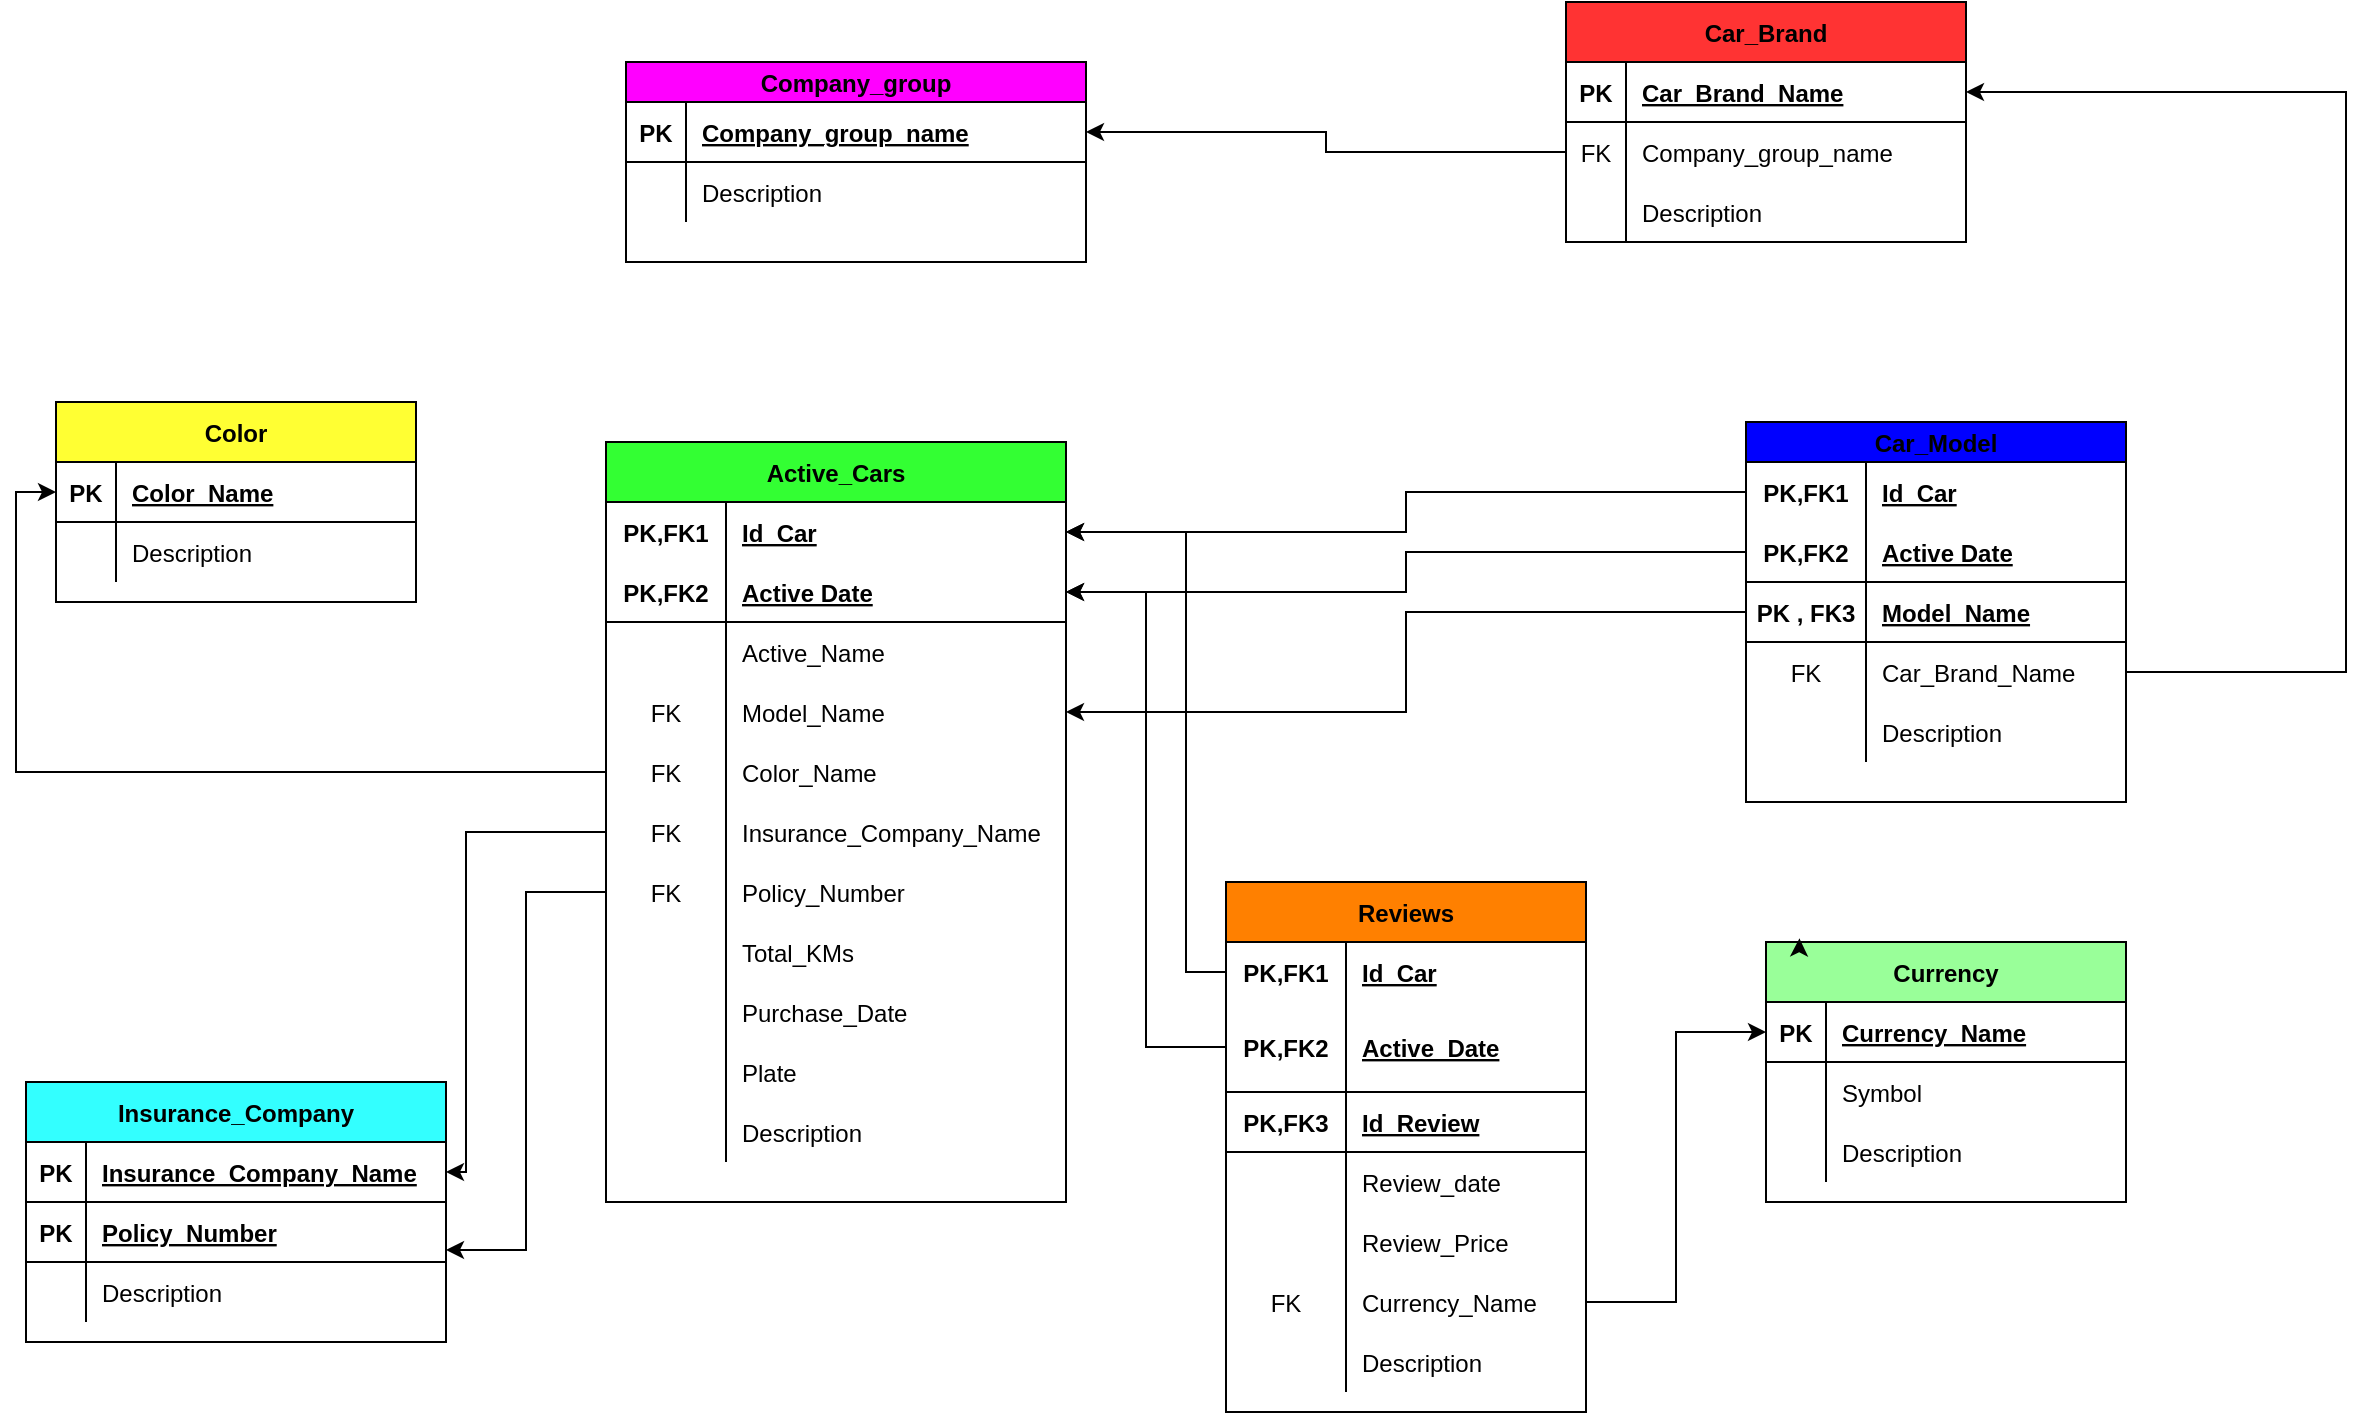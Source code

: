<mxfile version="20.2.7" type="device"><diagram id="gng1u_RWR1aJma5fXAOD" name="Diagrama E-R KeepCoding_Active_Cars"><mxGraphModel dx="1312" dy="714" grid="1" gridSize="10" guides="1" tooltips="1" connect="1" arrows="1" fold="1" page="1" pageScale="1" pageWidth="827" pageHeight="1169" math="0" shadow="0"><root><mxCell id="0"/><mxCell id="1" parent="0"/><mxCell id="ZlmCUfTOPbNPNgIkS2_M-1" value="Active_Cars" style="shape=table;startSize=30;container=1;collapsible=1;childLayout=tableLayout;fixedRows=1;rowLines=0;fontStyle=1;align=center;resizeLast=1;fillColor=#33FF33;" vertex="1" parent="1"><mxGeometry x="350" y="240" width="230" height="380.0" as="geometry"/></mxCell><mxCell id="ZlmCUfTOPbNPNgIkS2_M-2" value="" style="shape=tableRow;horizontal=0;startSize=0;swimlaneHead=0;swimlaneBody=0;fillColor=none;collapsible=0;dropTarget=0;points=[[0,0.5],[1,0.5]];portConstraint=eastwest;top=0;left=0;right=0;bottom=0;" vertex="1" parent="ZlmCUfTOPbNPNgIkS2_M-1"><mxGeometry y="30" width="230" height="30" as="geometry"/></mxCell><mxCell id="ZlmCUfTOPbNPNgIkS2_M-3" value="PK,FK1" style="shape=partialRectangle;connectable=0;fillColor=none;top=0;left=0;bottom=0;right=0;fontStyle=1;overflow=hidden;" vertex="1" parent="ZlmCUfTOPbNPNgIkS2_M-2"><mxGeometry width="60" height="30" as="geometry"><mxRectangle width="60" height="30" as="alternateBounds"/></mxGeometry></mxCell><mxCell id="ZlmCUfTOPbNPNgIkS2_M-4" value="Id_Car" style="shape=partialRectangle;connectable=0;fillColor=none;top=0;left=0;bottom=0;right=0;align=left;spacingLeft=6;fontStyle=5;overflow=hidden;" vertex="1" parent="ZlmCUfTOPbNPNgIkS2_M-2"><mxGeometry x="60" width="170" height="30" as="geometry"><mxRectangle width="170" height="30" as="alternateBounds"/></mxGeometry></mxCell><mxCell id="ZlmCUfTOPbNPNgIkS2_M-5" value="" style="shape=tableRow;horizontal=0;startSize=0;swimlaneHead=0;swimlaneBody=0;fillColor=none;collapsible=0;dropTarget=0;points=[[0,0.5],[1,0.5]];portConstraint=eastwest;top=0;left=0;right=0;bottom=1;" vertex="1" parent="ZlmCUfTOPbNPNgIkS2_M-1"><mxGeometry y="60" width="230" height="30" as="geometry"/></mxCell><mxCell id="ZlmCUfTOPbNPNgIkS2_M-6" value="PK,FK2" style="shape=partialRectangle;connectable=0;fillColor=none;top=0;left=0;bottom=0;right=0;fontStyle=1;overflow=hidden;" vertex="1" parent="ZlmCUfTOPbNPNgIkS2_M-5"><mxGeometry width="60" height="30" as="geometry"><mxRectangle width="60" height="30" as="alternateBounds"/></mxGeometry></mxCell><mxCell id="ZlmCUfTOPbNPNgIkS2_M-7" value="Active Date" style="shape=partialRectangle;connectable=0;fillColor=none;top=0;left=0;bottom=0;right=0;align=left;spacingLeft=6;fontStyle=5;overflow=hidden;" vertex="1" parent="ZlmCUfTOPbNPNgIkS2_M-5"><mxGeometry x="60" width="170" height="30" as="geometry"><mxRectangle width="170" height="30" as="alternateBounds"/></mxGeometry></mxCell><mxCell id="ZlmCUfTOPbNPNgIkS2_M-8" value="" style="shape=tableRow;horizontal=0;startSize=0;swimlaneHead=0;swimlaneBody=0;fillColor=none;collapsible=0;dropTarget=0;points=[[0,0.5],[1,0.5]];portConstraint=eastwest;top=0;left=0;right=0;bottom=0;" vertex="1" parent="ZlmCUfTOPbNPNgIkS2_M-1"><mxGeometry y="90" width="230" height="30" as="geometry"/></mxCell><mxCell id="ZlmCUfTOPbNPNgIkS2_M-9" value="" style="shape=partialRectangle;connectable=0;fillColor=none;top=0;left=0;bottom=0;right=0;editable=1;overflow=hidden;" vertex="1" parent="ZlmCUfTOPbNPNgIkS2_M-8"><mxGeometry width="60" height="30" as="geometry"><mxRectangle width="60" height="30" as="alternateBounds"/></mxGeometry></mxCell><mxCell id="ZlmCUfTOPbNPNgIkS2_M-10" value="Active_Name" style="shape=partialRectangle;connectable=0;fillColor=none;top=0;left=0;bottom=0;right=0;align=left;spacingLeft=6;overflow=hidden;" vertex="1" parent="ZlmCUfTOPbNPNgIkS2_M-8"><mxGeometry x="60" width="170" height="30" as="geometry"><mxRectangle width="170" height="30" as="alternateBounds"/></mxGeometry></mxCell><mxCell id="ZlmCUfTOPbNPNgIkS2_M-11" value="" style="shape=tableRow;horizontal=0;startSize=0;swimlaneHead=0;swimlaneBody=0;fillColor=none;collapsible=0;dropTarget=0;points=[[0,0.5],[1,0.5]];portConstraint=eastwest;top=0;left=0;right=0;bottom=0;" vertex="1" parent="ZlmCUfTOPbNPNgIkS2_M-1"><mxGeometry y="120" width="230" height="30" as="geometry"/></mxCell><mxCell id="ZlmCUfTOPbNPNgIkS2_M-12" value="FK" style="shape=partialRectangle;connectable=0;fillColor=none;top=0;left=0;bottom=0;right=0;editable=1;overflow=hidden;" vertex="1" parent="ZlmCUfTOPbNPNgIkS2_M-11"><mxGeometry width="60" height="30" as="geometry"><mxRectangle width="60" height="30" as="alternateBounds"/></mxGeometry></mxCell><mxCell id="ZlmCUfTOPbNPNgIkS2_M-13" value="Model_Name" style="shape=partialRectangle;connectable=0;fillColor=none;top=0;left=0;bottom=0;right=0;align=left;spacingLeft=6;overflow=hidden;" vertex="1" parent="ZlmCUfTOPbNPNgIkS2_M-11"><mxGeometry x="60" width="170" height="30" as="geometry"><mxRectangle width="170" height="30" as="alternateBounds"/></mxGeometry></mxCell><mxCell id="ZlmCUfTOPbNPNgIkS2_M-139" value="" style="shape=tableRow;horizontal=0;startSize=0;swimlaneHead=0;swimlaneBody=0;fillColor=none;collapsible=0;dropTarget=0;points=[[0,0.5],[1,0.5]];portConstraint=eastwest;top=0;left=0;right=0;bottom=0;" vertex="1" parent="ZlmCUfTOPbNPNgIkS2_M-1"><mxGeometry y="150" width="230" height="30" as="geometry"/></mxCell><mxCell id="ZlmCUfTOPbNPNgIkS2_M-140" value="FK" style="shape=partialRectangle;connectable=0;fillColor=none;top=0;left=0;bottom=0;right=0;editable=1;overflow=hidden;" vertex="1" parent="ZlmCUfTOPbNPNgIkS2_M-139"><mxGeometry width="60" height="30" as="geometry"><mxRectangle width="60" height="30" as="alternateBounds"/></mxGeometry></mxCell><mxCell id="ZlmCUfTOPbNPNgIkS2_M-141" value="Color_Name" style="shape=partialRectangle;connectable=0;fillColor=none;top=0;left=0;bottom=0;right=0;align=left;spacingLeft=6;overflow=hidden;" vertex="1" parent="ZlmCUfTOPbNPNgIkS2_M-139"><mxGeometry x="60" width="170" height="30" as="geometry"><mxRectangle width="170" height="30" as="alternateBounds"/></mxGeometry></mxCell><mxCell id="ZlmCUfTOPbNPNgIkS2_M-142" value="" style="shape=tableRow;horizontal=0;startSize=0;swimlaneHead=0;swimlaneBody=0;fillColor=none;collapsible=0;dropTarget=0;points=[[0,0.5],[1,0.5]];portConstraint=eastwest;top=0;left=0;right=0;bottom=0;" vertex="1" parent="ZlmCUfTOPbNPNgIkS2_M-1"><mxGeometry y="180" width="230" height="30" as="geometry"/></mxCell><mxCell id="ZlmCUfTOPbNPNgIkS2_M-143" value="FK" style="shape=partialRectangle;connectable=0;fillColor=none;top=0;left=0;bottom=0;right=0;editable=1;overflow=hidden;" vertex="1" parent="ZlmCUfTOPbNPNgIkS2_M-142"><mxGeometry width="60" height="30" as="geometry"><mxRectangle width="60" height="30" as="alternateBounds"/></mxGeometry></mxCell><mxCell id="ZlmCUfTOPbNPNgIkS2_M-144" value="Insurance_Company_Name" style="shape=partialRectangle;connectable=0;fillColor=none;top=0;left=0;bottom=0;right=0;align=left;spacingLeft=6;overflow=hidden;" vertex="1" parent="ZlmCUfTOPbNPNgIkS2_M-142"><mxGeometry x="60" width="170" height="30" as="geometry"><mxRectangle width="170" height="30" as="alternateBounds"/></mxGeometry></mxCell><mxCell id="ZlmCUfTOPbNPNgIkS2_M-145" value="" style="shape=tableRow;horizontal=0;startSize=0;swimlaneHead=0;swimlaneBody=0;fillColor=none;collapsible=0;dropTarget=0;points=[[0,0.5],[1,0.5]];portConstraint=eastwest;top=0;left=0;right=0;bottom=0;" vertex="1" parent="ZlmCUfTOPbNPNgIkS2_M-1"><mxGeometry y="210" width="230" height="30" as="geometry"/></mxCell><mxCell id="ZlmCUfTOPbNPNgIkS2_M-146" value="FK" style="shape=partialRectangle;connectable=0;fillColor=none;top=0;left=0;bottom=0;right=0;editable=1;overflow=hidden;" vertex="1" parent="ZlmCUfTOPbNPNgIkS2_M-145"><mxGeometry width="60" height="30" as="geometry"><mxRectangle width="60" height="30" as="alternateBounds"/></mxGeometry></mxCell><mxCell id="ZlmCUfTOPbNPNgIkS2_M-147" value="Policy_Number" style="shape=partialRectangle;connectable=0;fillColor=none;top=0;left=0;bottom=0;right=0;align=left;spacingLeft=6;overflow=hidden;" vertex="1" parent="ZlmCUfTOPbNPNgIkS2_M-145"><mxGeometry x="60" width="170" height="30" as="geometry"><mxRectangle width="170" height="30" as="alternateBounds"/></mxGeometry></mxCell><mxCell id="ZlmCUfTOPbNPNgIkS2_M-170" value="" style="shape=tableRow;horizontal=0;startSize=0;swimlaneHead=0;swimlaneBody=0;fillColor=none;collapsible=0;dropTarget=0;points=[[0,0.5],[1,0.5]];portConstraint=eastwest;top=0;left=0;right=0;bottom=0;" vertex="1" parent="ZlmCUfTOPbNPNgIkS2_M-1"><mxGeometry y="240" width="230" height="30" as="geometry"/></mxCell><mxCell id="ZlmCUfTOPbNPNgIkS2_M-171" value="" style="shape=partialRectangle;connectable=0;fillColor=none;top=0;left=0;bottom=0;right=0;editable=1;overflow=hidden;" vertex="1" parent="ZlmCUfTOPbNPNgIkS2_M-170"><mxGeometry width="60" height="30" as="geometry"><mxRectangle width="60" height="30" as="alternateBounds"/></mxGeometry></mxCell><mxCell id="ZlmCUfTOPbNPNgIkS2_M-172" value="Total_KMs" style="shape=partialRectangle;connectable=0;fillColor=none;top=0;left=0;bottom=0;right=0;align=left;spacingLeft=6;overflow=hidden;" vertex="1" parent="ZlmCUfTOPbNPNgIkS2_M-170"><mxGeometry x="60" width="170" height="30" as="geometry"><mxRectangle width="170" height="30" as="alternateBounds"/></mxGeometry></mxCell><mxCell id="ZlmCUfTOPbNPNgIkS2_M-183" value="" style="shape=tableRow;horizontal=0;startSize=0;swimlaneHead=0;swimlaneBody=0;fillColor=none;collapsible=0;dropTarget=0;points=[[0,0.5],[1,0.5]];portConstraint=eastwest;top=0;left=0;right=0;bottom=0;" vertex="1" parent="ZlmCUfTOPbNPNgIkS2_M-1"><mxGeometry y="270" width="230" height="30" as="geometry"/></mxCell><mxCell id="ZlmCUfTOPbNPNgIkS2_M-184" value="" style="shape=partialRectangle;connectable=0;fillColor=none;top=0;left=0;bottom=0;right=0;editable=1;overflow=hidden;" vertex="1" parent="ZlmCUfTOPbNPNgIkS2_M-183"><mxGeometry width="60" height="30" as="geometry"><mxRectangle width="60" height="30" as="alternateBounds"/></mxGeometry></mxCell><mxCell id="ZlmCUfTOPbNPNgIkS2_M-185" value="Purchase_Date" style="shape=partialRectangle;connectable=0;fillColor=none;top=0;left=0;bottom=0;right=0;align=left;spacingLeft=6;overflow=hidden;" vertex="1" parent="ZlmCUfTOPbNPNgIkS2_M-183"><mxGeometry x="60" width="170" height="30" as="geometry"><mxRectangle width="170" height="30" as="alternateBounds"/></mxGeometry></mxCell><mxCell id="ZlmCUfTOPbNPNgIkS2_M-190" value="" style="shape=tableRow;horizontal=0;startSize=0;swimlaneHead=0;swimlaneBody=0;fillColor=none;collapsible=0;dropTarget=0;points=[[0,0.5],[1,0.5]];portConstraint=eastwest;top=0;left=0;right=0;bottom=0;" vertex="1" parent="ZlmCUfTOPbNPNgIkS2_M-1"><mxGeometry y="300" width="230" height="30" as="geometry"/></mxCell><mxCell id="ZlmCUfTOPbNPNgIkS2_M-191" value="" style="shape=partialRectangle;connectable=0;fillColor=none;top=0;left=0;bottom=0;right=0;editable=1;overflow=hidden;" vertex="1" parent="ZlmCUfTOPbNPNgIkS2_M-190"><mxGeometry width="60" height="30" as="geometry"><mxRectangle width="60" height="30" as="alternateBounds"/></mxGeometry></mxCell><mxCell id="ZlmCUfTOPbNPNgIkS2_M-192" value="Plate" style="shape=partialRectangle;connectable=0;fillColor=none;top=0;left=0;bottom=0;right=0;align=left;spacingLeft=6;overflow=hidden;" vertex="1" parent="ZlmCUfTOPbNPNgIkS2_M-190"><mxGeometry x="60" width="170" height="30" as="geometry"><mxRectangle width="170" height="30" as="alternateBounds"/></mxGeometry></mxCell><mxCell id="ZlmCUfTOPbNPNgIkS2_M-186" value="" style="shape=tableRow;horizontal=0;startSize=0;swimlaneHead=0;swimlaneBody=0;fillColor=none;collapsible=0;dropTarget=0;points=[[0,0.5],[1,0.5]];portConstraint=eastwest;top=0;left=0;right=0;bottom=0;" vertex="1" parent="ZlmCUfTOPbNPNgIkS2_M-1"><mxGeometry y="330" width="230" height="30" as="geometry"/></mxCell><mxCell id="ZlmCUfTOPbNPNgIkS2_M-187" value="" style="shape=partialRectangle;connectable=0;fillColor=none;top=0;left=0;bottom=0;right=0;editable=1;overflow=hidden;" vertex="1" parent="ZlmCUfTOPbNPNgIkS2_M-186"><mxGeometry width="60" height="30" as="geometry"><mxRectangle width="60" height="30" as="alternateBounds"/></mxGeometry></mxCell><mxCell id="ZlmCUfTOPbNPNgIkS2_M-188" value="Description" style="shape=partialRectangle;connectable=0;fillColor=none;top=0;left=0;bottom=0;right=0;align=left;spacingLeft=6;overflow=hidden;" vertex="1" parent="ZlmCUfTOPbNPNgIkS2_M-186"><mxGeometry x="60" width="170" height="30" as="geometry"><mxRectangle width="170" height="30" as="alternateBounds"/></mxGeometry></mxCell><mxCell id="ZlmCUfTOPbNPNgIkS2_M-14" value="Color" style="shape=table;startSize=30;container=1;collapsible=1;childLayout=tableLayout;fixedRows=1;rowLines=0;fontStyle=1;align=center;resizeLast=1;fillColor=#FFFF33;" vertex="1" parent="1"><mxGeometry x="75" y="220" width="180" height="100" as="geometry"/></mxCell><mxCell id="ZlmCUfTOPbNPNgIkS2_M-15" value="" style="shape=tableRow;horizontal=0;startSize=0;swimlaneHead=0;swimlaneBody=0;fillColor=none;collapsible=0;dropTarget=0;points=[[0,0.5],[1,0.5]];portConstraint=eastwest;top=0;left=0;right=0;bottom=1;" vertex="1" parent="ZlmCUfTOPbNPNgIkS2_M-14"><mxGeometry y="30" width="180" height="30" as="geometry"/></mxCell><mxCell id="ZlmCUfTOPbNPNgIkS2_M-16" value="PK" style="shape=partialRectangle;connectable=0;fillColor=none;top=0;left=0;bottom=0;right=0;fontStyle=1;overflow=hidden;" vertex="1" parent="ZlmCUfTOPbNPNgIkS2_M-15"><mxGeometry width="30" height="30" as="geometry"><mxRectangle width="30" height="30" as="alternateBounds"/></mxGeometry></mxCell><mxCell id="ZlmCUfTOPbNPNgIkS2_M-17" value="Color_Name" style="shape=partialRectangle;connectable=0;fillColor=none;top=0;left=0;bottom=0;right=0;align=left;spacingLeft=6;fontStyle=5;overflow=hidden;" vertex="1" parent="ZlmCUfTOPbNPNgIkS2_M-15"><mxGeometry x="30" width="150" height="30" as="geometry"><mxRectangle width="150" height="30" as="alternateBounds"/></mxGeometry></mxCell><mxCell id="ZlmCUfTOPbNPNgIkS2_M-18" value="" style="shape=tableRow;horizontal=0;startSize=0;swimlaneHead=0;swimlaneBody=0;fillColor=none;collapsible=0;dropTarget=0;points=[[0,0.5],[1,0.5]];portConstraint=eastwest;top=0;left=0;right=0;bottom=0;" vertex="1" parent="ZlmCUfTOPbNPNgIkS2_M-14"><mxGeometry y="60" width="180" height="30" as="geometry"/></mxCell><mxCell id="ZlmCUfTOPbNPNgIkS2_M-19" value="" style="shape=partialRectangle;connectable=0;fillColor=none;top=0;left=0;bottom=0;right=0;editable=1;overflow=hidden;" vertex="1" parent="ZlmCUfTOPbNPNgIkS2_M-18"><mxGeometry width="30" height="30" as="geometry"><mxRectangle width="30" height="30" as="alternateBounds"/></mxGeometry></mxCell><mxCell id="ZlmCUfTOPbNPNgIkS2_M-20" value="Description" style="shape=partialRectangle;connectable=0;fillColor=none;top=0;left=0;bottom=0;right=0;align=left;spacingLeft=6;overflow=hidden;" vertex="1" parent="ZlmCUfTOPbNPNgIkS2_M-18"><mxGeometry x="30" width="150" height="30" as="geometry"><mxRectangle width="150" height="30" as="alternateBounds"/></mxGeometry></mxCell><mxCell id="ZlmCUfTOPbNPNgIkS2_M-27" value="Insurance_Company" style="shape=table;startSize=30;container=1;collapsible=1;childLayout=tableLayout;fixedRows=1;rowLines=0;fontStyle=1;align=center;resizeLast=1;fillColor=#33FFFF;" vertex="1" parent="1"><mxGeometry x="60" y="560" width="210" height="130" as="geometry"/></mxCell><mxCell id="ZlmCUfTOPbNPNgIkS2_M-28" value="" style="shape=tableRow;horizontal=0;startSize=0;swimlaneHead=0;swimlaneBody=0;fillColor=none;collapsible=0;dropTarget=0;points=[[0,0.5],[1,0.5]];portConstraint=eastwest;top=0;left=0;right=0;bottom=1;" vertex="1" parent="ZlmCUfTOPbNPNgIkS2_M-27"><mxGeometry y="30" width="210" height="30" as="geometry"/></mxCell><mxCell id="ZlmCUfTOPbNPNgIkS2_M-29" value="PK" style="shape=partialRectangle;connectable=0;fillColor=none;top=0;left=0;bottom=0;right=0;fontStyle=1;overflow=hidden;" vertex="1" parent="ZlmCUfTOPbNPNgIkS2_M-28"><mxGeometry width="30" height="30" as="geometry"><mxRectangle width="30" height="30" as="alternateBounds"/></mxGeometry></mxCell><mxCell id="ZlmCUfTOPbNPNgIkS2_M-30" value="Insurance_Company_Name" style="shape=partialRectangle;connectable=0;fillColor=none;top=0;left=0;bottom=0;right=0;align=left;spacingLeft=6;fontStyle=5;overflow=hidden;" vertex="1" parent="ZlmCUfTOPbNPNgIkS2_M-28"><mxGeometry x="30" width="180" height="30" as="geometry"><mxRectangle width="180" height="30" as="alternateBounds"/></mxGeometry></mxCell><mxCell id="ZlmCUfTOPbNPNgIkS2_M-135" value="" style="shape=tableRow;horizontal=0;startSize=0;swimlaneHead=0;swimlaneBody=0;fillColor=none;collapsible=0;dropTarget=0;points=[[0,0.5],[1,0.5]];portConstraint=eastwest;top=0;left=0;right=0;bottom=1;" vertex="1" parent="ZlmCUfTOPbNPNgIkS2_M-27"><mxGeometry y="60" width="210" height="30" as="geometry"/></mxCell><mxCell id="ZlmCUfTOPbNPNgIkS2_M-136" value="PK" style="shape=partialRectangle;connectable=0;fillColor=none;top=0;left=0;bottom=0;right=0;fontStyle=1;overflow=hidden;" vertex="1" parent="ZlmCUfTOPbNPNgIkS2_M-135"><mxGeometry width="30" height="30" as="geometry"><mxRectangle width="30" height="30" as="alternateBounds"/></mxGeometry></mxCell><mxCell id="ZlmCUfTOPbNPNgIkS2_M-137" value="Policy_Number" style="shape=partialRectangle;connectable=0;fillColor=none;top=0;left=0;bottom=0;right=0;align=left;spacingLeft=6;fontStyle=5;overflow=hidden;" vertex="1" parent="ZlmCUfTOPbNPNgIkS2_M-135"><mxGeometry x="30" width="180" height="30" as="geometry"><mxRectangle width="180" height="30" as="alternateBounds"/></mxGeometry></mxCell><mxCell id="ZlmCUfTOPbNPNgIkS2_M-31" value="" style="shape=tableRow;horizontal=0;startSize=0;swimlaneHead=0;swimlaneBody=0;fillColor=none;collapsible=0;dropTarget=0;points=[[0,0.5],[1,0.5]];portConstraint=eastwest;top=0;left=0;right=0;bottom=0;" vertex="1" parent="ZlmCUfTOPbNPNgIkS2_M-27"><mxGeometry y="90" width="210" height="30" as="geometry"/></mxCell><mxCell id="ZlmCUfTOPbNPNgIkS2_M-32" value="" style="shape=partialRectangle;connectable=0;fillColor=none;top=0;left=0;bottom=0;right=0;editable=1;overflow=hidden;" vertex="1" parent="ZlmCUfTOPbNPNgIkS2_M-31"><mxGeometry width="30" height="30" as="geometry"><mxRectangle width="30" height="30" as="alternateBounds"/></mxGeometry></mxCell><mxCell id="ZlmCUfTOPbNPNgIkS2_M-33" value="Description" style="shape=partialRectangle;connectable=0;fillColor=none;top=0;left=0;bottom=0;right=0;align=left;spacingLeft=6;overflow=hidden;" vertex="1" parent="ZlmCUfTOPbNPNgIkS2_M-31"><mxGeometry x="30" width="180" height="30" as="geometry"><mxRectangle width="180" height="30" as="alternateBounds"/></mxGeometry></mxCell><mxCell id="ZlmCUfTOPbNPNgIkS2_M-40" value="Car_Model" style="shape=table;startSize=20;container=1;collapsible=1;childLayout=tableLayout;fixedRows=1;rowLines=0;fontStyle=1;align=center;resizeLast=1;fillColor=#0000FF;" vertex="1" parent="1"><mxGeometry x="920" y="230" width="190" height="190" as="geometry"/></mxCell><mxCell id="ZlmCUfTOPbNPNgIkS2_M-41" value="" style="shape=tableRow;horizontal=0;startSize=0;swimlaneHead=0;swimlaneBody=0;fillColor=none;collapsible=0;dropTarget=0;points=[[0,0.5],[1,0.5]];portConstraint=eastwest;top=0;left=0;right=0;bottom=0;" vertex="1" parent="ZlmCUfTOPbNPNgIkS2_M-40"><mxGeometry y="20" width="190" height="30" as="geometry"/></mxCell><mxCell id="ZlmCUfTOPbNPNgIkS2_M-42" value="PK,FK1" style="shape=partialRectangle;connectable=0;fillColor=none;top=0;left=0;bottom=0;right=0;fontStyle=1;overflow=hidden;" vertex="1" parent="ZlmCUfTOPbNPNgIkS2_M-41"><mxGeometry width="60" height="30" as="geometry"><mxRectangle width="60" height="30" as="alternateBounds"/></mxGeometry></mxCell><mxCell id="ZlmCUfTOPbNPNgIkS2_M-43" value="Id_Car" style="shape=partialRectangle;connectable=0;fillColor=none;top=0;left=0;bottom=0;right=0;align=left;spacingLeft=6;fontStyle=5;overflow=hidden;" vertex="1" parent="ZlmCUfTOPbNPNgIkS2_M-41"><mxGeometry x="60" width="130" height="30" as="geometry"><mxRectangle width="130" height="30" as="alternateBounds"/></mxGeometry></mxCell><mxCell id="ZlmCUfTOPbNPNgIkS2_M-44" value="" style="shape=tableRow;horizontal=0;startSize=0;swimlaneHead=0;swimlaneBody=0;fillColor=none;collapsible=0;dropTarget=0;points=[[0,0.5],[1,0.5]];portConstraint=eastwest;top=0;left=0;right=0;bottom=1;" vertex="1" parent="ZlmCUfTOPbNPNgIkS2_M-40"><mxGeometry y="50" width="190" height="30" as="geometry"/></mxCell><mxCell id="ZlmCUfTOPbNPNgIkS2_M-45" value="PK,FK2" style="shape=partialRectangle;connectable=0;fillColor=none;top=0;left=0;bottom=0;right=0;fontStyle=1;overflow=hidden;" vertex="1" parent="ZlmCUfTOPbNPNgIkS2_M-44"><mxGeometry width="60" height="30" as="geometry"><mxRectangle width="60" height="30" as="alternateBounds"/></mxGeometry></mxCell><mxCell id="ZlmCUfTOPbNPNgIkS2_M-46" value="Active Date" style="shape=partialRectangle;connectable=0;fillColor=none;top=0;left=0;bottom=0;right=0;align=left;spacingLeft=6;fontStyle=5;overflow=hidden;" vertex="1" parent="ZlmCUfTOPbNPNgIkS2_M-44"><mxGeometry x="60" width="130" height="30" as="geometry"><mxRectangle width="130" height="30" as="alternateBounds"/></mxGeometry></mxCell><mxCell id="ZlmCUfTOPbNPNgIkS2_M-193" value="" style="shape=tableRow;horizontal=0;startSize=0;swimlaneHead=0;swimlaneBody=0;fillColor=none;collapsible=0;dropTarget=0;points=[[0,0.5],[1,0.5]];portConstraint=eastwest;top=0;left=0;right=0;bottom=1;" vertex="1" parent="ZlmCUfTOPbNPNgIkS2_M-40"><mxGeometry y="80" width="190" height="30" as="geometry"/></mxCell><mxCell id="ZlmCUfTOPbNPNgIkS2_M-194" value="PK , FK3" style="shape=partialRectangle;connectable=0;fillColor=none;top=0;left=0;bottom=0;right=0;fontStyle=1;overflow=hidden;" vertex="1" parent="ZlmCUfTOPbNPNgIkS2_M-193"><mxGeometry width="60" height="30" as="geometry"><mxRectangle width="60" height="30" as="alternateBounds"/></mxGeometry></mxCell><mxCell id="ZlmCUfTOPbNPNgIkS2_M-195" value="Model_Name" style="shape=partialRectangle;connectable=0;fillColor=none;top=0;left=0;bottom=0;right=0;align=left;spacingLeft=6;fontStyle=5;overflow=hidden;" vertex="1" parent="ZlmCUfTOPbNPNgIkS2_M-193"><mxGeometry x="60" width="130" height="30" as="geometry"><mxRectangle width="130" height="30" as="alternateBounds"/></mxGeometry></mxCell><mxCell id="ZlmCUfTOPbNPNgIkS2_M-47" value="" style="shape=tableRow;horizontal=0;startSize=0;swimlaneHead=0;swimlaneBody=0;fillColor=none;collapsible=0;dropTarget=0;points=[[0,0.5],[1,0.5]];portConstraint=eastwest;top=0;left=0;right=0;bottom=0;" vertex="1" parent="ZlmCUfTOPbNPNgIkS2_M-40"><mxGeometry y="110" width="190" height="30" as="geometry"/></mxCell><mxCell id="ZlmCUfTOPbNPNgIkS2_M-48" value="FK" style="shape=partialRectangle;connectable=0;fillColor=none;top=0;left=0;bottom=0;right=0;editable=1;overflow=hidden;" vertex="1" parent="ZlmCUfTOPbNPNgIkS2_M-47"><mxGeometry width="60" height="30" as="geometry"><mxRectangle width="60" height="30" as="alternateBounds"/></mxGeometry></mxCell><mxCell id="ZlmCUfTOPbNPNgIkS2_M-49" value="Car_Brand_Name" style="shape=partialRectangle;connectable=0;fillColor=none;top=0;left=0;bottom=0;right=0;align=left;spacingLeft=6;overflow=hidden;" vertex="1" parent="ZlmCUfTOPbNPNgIkS2_M-47"><mxGeometry x="60" width="130" height="30" as="geometry"><mxRectangle width="130" height="30" as="alternateBounds"/></mxGeometry></mxCell><mxCell id="ZlmCUfTOPbNPNgIkS2_M-50" value="" style="shape=tableRow;horizontal=0;startSize=0;swimlaneHead=0;swimlaneBody=0;fillColor=none;collapsible=0;dropTarget=0;points=[[0,0.5],[1,0.5]];portConstraint=eastwest;top=0;left=0;right=0;bottom=0;" vertex="1" parent="ZlmCUfTOPbNPNgIkS2_M-40"><mxGeometry y="140" width="190" height="30" as="geometry"/></mxCell><mxCell id="ZlmCUfTOPbNPNgIkS2_M-51" value="" style="shape=partialRectangle;connectable=0;fillColor=none;top=0;left=0;bottom=0;right=0;editable=1;overflow=hidden;" vertex="1" parent="ZlmCUfTOPbNPNgIkS2_M-50"><mxGeometry width="60" height="30" as="geometry"><mxRectangle width="60" height="30" as="alternateBounds"/></mxGeometry></mxCell><mxCell id="ZlmCUfTOPbNPNgIkS2_M-52" value="Description" style="shape=partialRectangle;connectable=0;fillColor=none;top=0;left=0;bottom=0;right=0;align=left;spacingLeft=6;overflow=hidden;" vertex="1" parent="ZlmCUfTOPbNPNgIkS2_M-50"><mxGeometry x="60" width="130" height="30" as="geometry"><mxRectangle width="130" height="30" as="alternateBounds"/></mxGeometry></mxCell><mxCell id="ZlmCUfTOPbNPNgIkS2_M-53" value="Car_Brand" style="shape=table;startSize=30;container=1;collapsible=1;childLayout=tableLayout;fixedRows=1;rowLines=0;fontStyle=1;align=center;resizeLast=1;fillColor=#FF3333;" vertex="1" parent="1"><mxGeometry x="830" y="20" width="200" height="120" as="geometry"/></mxCell><mxCell id="ZlmCUfTOPbNPNgIkS2_M-54" value="" style="shape=tableRow;horizontal=0;startSize=0;swimlaneHead=0;swimlaneBody=0;fillColor=none;collapsible=0;dropTarget=0;points=[[0,0.5],[1,0.5]];portConstraint=eastwest;top=0;left=0;right=0;bottom=1;" vertex="1" parent="ZlmCUfTOPbNPNgIkS2_M-53"><mxGeometry y="30" width="200" height="30" as="geometry"/></mxCell><mxCell id="ZlmCUfTOPbNPNgIkS2_M-55" value="PK" style="shape=partialRectangle;connectable=0;fillColor=none;top=0;left=0;bottom=0;right=0;fontStyle=1;overflow=hidden;" vertex="1" parent="ZlmCUfTOPbNPNgIkS2_M-54"><mxGeometry width="30" height="30" as="geometry"><mxRectangle width="30" height="30" as="alternateBounds"/></mxGeometry></mxCell><mxCell id="ZlmCUfTOPbNPNgIkS2_M-56" value="Car_Brand_Name" style="shape=partialRectangle;connectable=0;fillColor=none;top=0;left=0;bottom=0;right=0;align=left;spacingLeft=6;fontStyle=5;overflow=hidden;" vertex="1" parent="ZlmCUfTOPbNPNgIkS2_M-54"><mxGeometry x="30" width="170" height="30" as="geometry"><mxRectangle width="170" height="30" as="alternateBounds"/></mxGeometry></mxCell><mxCell id="ZlmCUfTOPbNPNgIkS2_M-57" value="" style="shape=tableRow;horizontal=0;startSize=0;swimlaneHead=0;swimlaneBody=0;fillColor=none;collapsible=0;dropTarget=0;points=[[0,0.5],[1,0.5]];portConstraint=eastwest;top=0;left=0;right=0;bottom=0;" vertex="1" parent="ZlmCUfTOPbNPNgIkS2_M-53"><mxGeometry y="60" width="200" height="30" as="geometry"/></mxCell><mxCell id="ZlmCUfTOPbNPNgIkS2_M-58" value="FK" style="shape=partialRectangle;connectable=0;fillColor=none;top=0;left=0;bottom=0;right=0;editable=1;overflow=hidden;" vertex="1" parent="ZlmCUfTOPbNPNgIkS2_M-57"><mxGeometry width="30" height="30" as="geometry"><mxRectangle width="30" height="30" as="alternateBounds"/></mxGeometry></mxCell><mxCell id="ZlmCUfTOPbNPNgIkS2_M-59" value="Company_group_name" style="shape=partialRectangle;connectable=0;fillColor=none;top=0;left=0;bottom=0;right=0;align=left;spacingLeft=6;overflow=hidden;" vertex="1" parent="ZlmCUfTOPbNPNgIkS2_M-57"><mxGeometry x="30" width="170" height="30" as="geometry"><mxRectangle width="170" height="30" as="alternateBounds"/></mxGeometry></mxCell><mxCell id="ZlmCUfTOPbNPNgIkS2_M-60" value="" style="shape=tableRow;horizontal=0;startSize=0;swimlaneHead=0;swimlaneBody=0;fillColor=none;collapsible=0;dropTarget=0;points=[[0,0.5],[1,0.5]];portConstraint=eastwest;top=0;left=0;right=0;bottom=0;" vertex="1" parent="ZlmCUfTOPbNPNgIkS2_M-53"><mxGeometry y="90" width="200" height="30" as="geometry"/></mxCell><mxCell id="ZlmCUfTOPbNPNgIkS2_M-61" value="" style="shape=partialRectangle;connectable=0;fillColor=none;top=0;left=0;bottom=0;right=0;editable=1;overflow=hidden;" vertex="1" parent="ZlmCUfTOPbNPNgIkS2_M-60"><mxGeometry width="30" height="30" as="geometry"><mxRectangle width="30" height="30" as="alternateBounds"/></mxGeometry></mxCell><mxCell id="ZlmCUfTOPbNPNgIkS2_M-62" value="Description" style="shape=partialRectangle;connectable=0;fillColor=none;top=0;left=0;bottom=0;right=0;align=left;spacingLeft=6;overflow=hidden;" vertex="1" parent="ZlmCUfTOPbNPNgIkS2_M-60"><mxGeometry x="30" width="170" height="30" as="geometry"><mxRectangle width="170" height="30" as="alternateBounds"/></mxGeometry></mxCell><mxCell id="ZlmCUfTOPbNPNgIkS2_M-66" value="Company_group" style="shape=table;startSize=20;container=1;collapsible=1;childLayout=tableLayout;fixedRows=1;rowLines=0;fontStyle=1;align=center;resizeLast=1;fillColor=#FF00FF;" vertex="1" parent="1"><mxGeometry x="360" y="50" width="230" height="100" as="geometry"/></mxCell><mxCell id="ZlmCUfTOPbNPNgIkS2_M-67" value="" style="shape=tableRow;horizontal=0;startSize=0;swimlaneHead=0;swimlaneBody=0;fillColor=none;collapsible=0;dropTarget=0;points=[[0,0.5],[1,0.5]];portConstraint=eastwest;top=0;left=0;right=0;bottom=1;" vertex="1" parent="ZlmCUfTOPbNPNgIkS2_M-66"><mxGeometry y="20" width="230" height="30" as="geometry"/></mxCell><mxCell id="ZlmCUfTOPbNPNgIkS2_M-68" value="PK" style="shape=partialRectangle;connectable=0;fillColor=none;top=0;left=0;bottom=0;right=0;fontStyle=1;overflow=hidden;" vertex="1" parent="ZlmCUfTOPbNPNgIkS2_M-67"><mxGeometry width="30" height="30" as="geometry"><mxRectangle width="30" height="30" as="alternateBounds"/></mxGeometry></mxCell><mxCell id="ZlmCUfTOPbNPNgIkS2_M-69" value="Company_group_name" style="shape=partialRectangle;connectable=0;fillColor=none;top=0;left=0;bottom=0;right=0;align=left;spacingLeft=6;fontStyle=5;overflow=hidden;" vertex="1" parent="ZlmCUfTOPbNPNgIkS2_M-67"><mxGeometry x="30" width="200" height="30" as="geometry"><mxRectangle width="200" height="30" as="alternateBounds"/></mxGeometry></mxCell><mxCell id="ZlmCUfTOPbNPNgIkS2_M-76" value="" style="shape=tableRow;horizontal=0;startSize=0;swimlaneHead=0;swimlaneBody=0;fillColor=none;collapsible=0;dropTarget=0;points=[[0,0.5],[1,0.5]];portConstraint=eastwest;top=0;left=0;right=0;bottom=0;" vertex="1" parent="ZlmCUfTOPbNPNgIkS2_M-66"><mxGeometry y="50" width="230" height="30" as="geometry"/></mxCell><mxCell id="ZlmCUfTOPbNPNgIkS2_M-77" value="" style="shape=partialRectangle;connectable=0;fillColor=none;top=0;left=0;bottom=0;right=0;editable=1;overflow=hidden;" vertex="1" parent="ZlmCUfTOPbNPNgIkS2_M-76"><mxGeometry width="30" height="30" as="geometry"><mxRectangle width="30" height="30" as="alternateBounds"/></mxGeometry></mxCell><mxCell id="ZlmCUfTOPbNPNgIkS2_M-78" value="Description" style="shape=partialRectangle;connectable=0;fillColor=none;top=0;left=0;bottom=0;right=0;align=left;spacingLeft=6;overflow=hidden;" vertex="1" parent="ZlmCUfTOPbNPNgIkS2_M-76"><mxGeometry x="30" width="200" height="30" as="geometry"><mxRectangle width="200" height="30" as="alternateBounds"/></mxGeometry></mxCell><mxCell id="ZlmCUfTOPbNPNgIkS2_M-79" value="Reviews" style="shape=table;startSize=30;container=1;collapsible=1;childLayout=tableLayout;fixedRows=1;rowLines=0;fontStyle=1;align=center;resizeLast=1;fillColor=#FF8000;" vertex="1" parent="1"><mxGeometry x="660" y="460" width="180" height="265" as="geometry"/></mxCell><mxCell id="ZlmCUfTOPbNPNgIkS2_M-80" value="" style="shape=tableRow;horizontal=0;startSize=0;swimlaneHead=0;swimlaneBody=0;fillColor=none;collapsible=0;dropTarget=0;points=[[0,0.5],[1,0.5]];portConstraint=eastwest;top=0;left=0;right=0;bottom=0;" vertex="1" parent="ZlmCUfTOPbNPNgIkS2_M-79"><mxGeometry y="30" width="180" height="30" as="geometry"/></mxCell><mxCell id="ZlmCUfTOPbNPNgIkS2_M-81" value="PK,FK1" style="shape=partialRectangle;connectable=0;fillColor=none;top=0;left=0;bottom=0;right=0;fontStyle=1;overflow=hidden;" vertex="1" parent="ZlmCUfTOPbNPNgIkS2_M-80"><mxGeometry width="60" height="30" as="geometry"><mxRectangle width="60" height="30" as="alternateBounds"/></mxGeometry></mxCell><mxCell id="ZlmCUfTOPbNPNgIkS2_M-82" value="Id_Car" style="shape=partialRectangle;connectable=0;fillColor=none;top=0;left=0;bottom=0;right=0;align=left;spacingLeft=6;fontStyle=5;overflow=hidden;" vertex="1" parent="ZlmCUfTOPbNPNgIkS2_M-80"><mxGeometry x="60" width="120" height="30" as="geometry"><mxRectangle width="120" height="30" as="alternateBounds"/></mxGeometry></mxCell><mxCell id="ZlmCUfTOPbNPNgIkS2_M-83" value="" style="shape=tableRow;horizontal=0;startSize=0;swimlaneHead=0;swimlaneBody=0;fillColor=none;collapsible=0;dropTarget=0;points=[[0,0.5],[1,0.5]];portConstraint=eastwest;top=0;left=0;right=0;bottom=1;" vertex="1" parent="ZlmCUfTOPbNPNgIkS2_M-79"><mxGeometry y="60" width="180" height="45" as="geometry"/></mxCell><mxCell id="ZlmCUfTOPbNPNgIkS2_M-84" value="PK,FK2" style="shape=partialRectangle;connectable=0;fillColor=none;top=0;left=0;bottom=0;right=0;fontStyle=1;overflow=hidden;" vertex="1" parent="ZlmCUfTOPbNPNgIkS2_M-83"><mxGeometry width="60" height="45" as="geometry"><mxRectangle width="60" height="45" as="alternateBounds"/></mxGeometry></mxCell><mxCell id="ZlmCUfTOPbNPNgIkS2_M-85" value="Active_Date" style="shape=partialRectangle;connectable=0;fillColor=none;top=0;left=0;bottom=0;right=0;align=left;spacingLeft=6;fontStyle=5;overflow=hidden;" vertex="1" parent="ZlmCUfTOPbNPNgIkS2_M-83"><mxGeometry x="60" width="120" height="45" as="geometry"><mxRectangle width="120" height="45" as="alternateBounds"/></mxGeometry></mxCell><mxCell id="ZlmCUfTOPbNPNgIkS2_M-125" value="" style="shape=tableRow;horizontal=0;startSize=0;swimlaneHead=0;swimlaneBody=0;fillColor=none;collapsible=0;dropTarget=0;points=[[0,0.5],[1,0.5]];portConstraint=eastwest;top=0;left=0;right=0;bottom=1;" vertex="1" parent="ZlmCUfTOPbNPNgIkS2_M-79"><mxGeometry y="105" width="180" height="30" as="geometry"/></mxCell><mxCell id="ZlmCUfTOPbNPNgIkS2_M-126" value="PK,FK3" style="shape=partialRectangle;connectable=0;fillColor=none;top=0;left=0;bottom=0;right=0;fontStyle=1;overflow=hidden;" vertex="1" parent="ZlmCUfTOPbNPNgIkS2_M-125"><mxGeometry width="60" height="30" as="geometry"><mxRectangle width="60" height="30" as="alternateBounds"/></mxGeometry></mxCell><mxCell id="ZlmCUfTOPbNPNgIkS2_M-127" value="Id_Review" style="shape=partialRectangle;connectable=0;fillColor=none;top=0;left=0;bottom=0;right=0;align=left;spacingLeft=6;fontStyle=5;overflow=hidden;" vertex="1" parent="ZlmCUfTOPbNPNgIkS2_M-125"><mxGeometry x="60" width="120" height="30" as="geometry"><mxRectangle width="120" height="30" as="alternateBounds"/></mxGeometry></mxCell><mxCell id="ZlmCUfTOPbNPNgIkS2_M-86" value="" style="shape=tableRow;horizontal=0;startSize=0;swimlaneHead=0;swimlaneBody=0;fillColor=none;collapsible=0;dropTarget=0;points=[[0,0.5],[1,0.5]];portConstraint=eastwest;top=0;left=0;right=0;bottom=0;" vertex="1" parent="ZlmCUfTOPbNPNgIkS2_M-79"><mxGeometry y="135" width="180" height="30" as="geometry"/></mxCell><mxCell id="ZlmCUfTOPbNPNgIkS2_M-87" value="" style="shape=partialRectangle;connectable=0;fillColor=none;top=0;left=0;bottom=0;right=0;editable=1;overflow=hidden;" vertex="1" parent="ZlmCUfTOPbNPNgIkS2_M-86"><mxGeometry width="60" height="30" as="geometry"><mxRectangle width="60" height="30" as="alternateBounds"/></mxGeometry></mxCell><mxCell id="ZlmCUfTOPbNPNgIkS2_M-88" value="Review_date" style="shape=partialRectangle;connectable=0;fillColor=none;top=0;left=0;bottom=0;right=0;align=left;spacingLeft=6;overflow=hidden;" vertex="1" parent="ZlmCUfTOPbNPNgIkS2_M-86"><mxGeometry x="60" width="120" height="30" as="geometry"><mxRectangle width="120" height="30" as="alternateBounds"/></mxGeometry></mxCell><mxCell id="ZlmCUfTOPbNPNgIkS2_M-89" value="" style="shape=tableRow;horizontal=0;startSize=0;swimlaneHead=0;swimlaneBody=0;fillColor=none;collapsible=0;dropTarget=0;points=[[0,0.5],[1,0.5]];portConstraint=eastwest;top=0;left=0;right=0;bottom=0;" vertex="1" parent="ZlmCUfTOPbNPNgIkS2_M-79"><mxGeometry y="165" width="180" height="30" as="geometry"/></mxCell><mxCell id="ZlmCUfTOPbNPNgIkS2_M-90" value="" style="shape=partialRectangle;connectable=0;fillColor=none;top=0;left=0;bottom=0;right=0;editable=1;overflow=hidden;" vertex="1" parent="ZlmCUfTOPbNPNgIkS2_M-89"><mxGeometry width="60" height="30" as="geometry"><mxRectangle width="60" height="30" as="alternateBounds"/></mxGeometry></mxCell><mxCell id="ZlmCUfTOPbNPNgIkS2_M-91" value="Review_Price" style="shape=partialRectangle;connectable=0;fillColor=none;top=0;left=0;bottom=0;right=0;align=left;spacingLeft=6;overflow=hidden;" vertex="1" parent="ZlmCUfTOPbNPNgIkS2_M-89"><mxGeometry x="60" width="120" height="30" as="geometry"><mxRectangle width="120" height="30" as="alternateBounds"/></mxGeometry></mxCell><mxCell id="ZlmCUfTOPbNPNgIkS2_M-128" value="" style="shape=tableRow;horizontal=0;startSize=0;swimlaneHead=0;swimlaneBody=0;fillColor=none;collapsible=0;dropTarget=0;points=[[0,0.5],[1,0.5]];portConstraint=eastwest;top=0;left=0;right=0;bottom=0;" vertex="1" parent="ZlmCUfTOPbNPNgIkS2_M-79"><mxGeometry y="195" width="180" height="30" as="geometry"/></mxCell><mxCell id="ZlmCUfTOPbNPNgIkS2_M-129" value="FK" style="shape=partialRectangle;connectable=0;fillColor=none;top=0;left=0;bottom=0;right=0;editable=1;overflow=hidden;" vertex="1" parent="ZlmCUfTOPbNPNgIkS2_M-128"><mxGeometry width="60" height="30" as="geometry"><mxRectangle width="60" height="30" as="alternateBounds"/></mxGeometry></mxCell><mxCell id="ZlmCUfTOPbNPNgIkS2_M-130" value="Currency_Name" style="shape=partialRectangle;connectable=0;fillColor=none;top=0;left=0;bottom=0;right=0;align=left;spacingLeft=6;overflow=hidden;" vertex="1" parent="ZlmCUfTOPbNPNgIkS2_M-128"><mxGeometry x="60" width="120" height="30" as="geometry"><mxRectangle width="120" height="30" as="alternateBounds"/></mxGeometry></mxCell><mxCell id="ZlmCUfTOPbNPNgIkS2_M-131" value="" style="shape=tableRow;horizontal=0;startSize=0;swimlaneHead=0;swimlaneBody=0;fillColor=none;collapsible=0;dropTarget=0;points=[[0,0.5],[1,0.5]];portConstraint=eastwest;top=0;left=0;right=0;bottom=0;" vertex="1" parent="ZlmCUfTOPbNPNgIkS2_M-79"><mxGeometry y="225" width="180" height="30" as="geometry"/></mxCell><mxCell id="ZlmCUfTOPbNPNgIkS2_M-132" value="" style="shape=partialRectangle;connectable=0;fillColor=none;top=0;left=0;bottom=0;right=0;editable=1;overflow=hidden;" vertex="1" parent="ZlmCUfTOPbNPNgIkS2_M-131"><mxGeometry width="60" height="30" as="geometry"><mxRectangle width="60" height="30" as="alternateBounds"/></mxGeometry></mxCell><mxCell id="ZlmCUfTOPbNPNgIkS2_M-133" value="Description" style="shape=partialRectangle;connectable=0;fillColor=none;top=0;left=0;bottom=0;right=0;align=left;spacingLeft=6;overflow=hidden;" vertex="1" parent="ZlmCUfTOPbNPNgIkS2_M-131"><mxGeometry x="60" width="120" height="30" as="geometry"><mxRectangle width="120" height="30" as="alternateBounds"/></mxGeometry></mxCell><mxCell id="ZlmCUfTOPbNPNgIkS2_M-92" value="Currency" style="shape=table;startSize=30;container=1;collapsible=1;childLayout=tableLayout;fixedRows=1;rowLines=0;fontStyle=1;align=center;resizeLast=1;fillColor=#99FF99;" vertex="1" parent="1"><mxGeometry x="930" y="490" width="180" height="130" as="geometry"/></mxCell><mxCell id="ZlmCUfTOPbNPNgIkS2_M-93" value="" style="shape=tableRow;horizontal=0;startSize=0;swimlaneHead=0;swimlaneBody=0;fillColor=none;collapsible=0;dropTarget=0;points=[[0,0.5],[1,0.5]];portConstraint=eastwest;top=0;left=0;right=0;bottom=1;" vertex="1" parent="ZlmCUfTOPbNPNgIkS2_M-92"><mxGeometry y="30" width="180" height="30" as="geometry"/></mxCell><mxCell id="ZlmCUfTOPbNPNgIkS2_M-94" value="PK" style="shape=partialRectangle;connectable=0;fillColor=none;top=0;left=0;bottom=0;right=0;fontStyle=1;overflow=hidden;" vertex="1" parent="ZlmCUfTOPbNPNgIkS2_M-93"><mxGeometry width="30" height="30" as="geometry"><mxRectangle width="30" height="30" as="alternateBounds"/></mxGeometry></mxCell><mxCell id="ZlmCUfTOPbNPNgIkS2_M-95" value="Currency_Name" style="shape=partialRectangle;connectable=0;fillColor=none;top=0;left=0;bottom=0;right=0;align=left;spacingLeft=6;fontStyle=5;overflow=hidden;" vertex="1" parent="ZlmCUfTOPbNPNgIkS2_M-93"><mxGeometry x="30" width="150" height="30" as="geometry"><mxRectangle width="150" height="30" as="alternateBounds"/></mxGeometry></mxCell><mxCell id="ZlmCUfTOPbNPNgIkS2_M-96" value="" style="shape=tableRow;horizontal=0;startSize=0;swimlaneHead=0;swimlaneBody=0;fillColor=none;collapsible=0;dropTarget=0;points=[[0,0.5],[1,0.5]];portConstraint=eastwest;top=0;left=0;right=0;bottom=0;" vertex="1" parent="ZlmCUfTOPbNPNgIkS2_M-92"><mxGeometry y="60" width="180" height="30" as="geometry"/></mxCell><mxCell id="ZlmCUfTOPbNPNgIkS2_M-97" value="" style="shape=partialRectangle;connectable=0;fillColor=none;top=0;left=0;bottom=0;right=0;editable=1;overflow=hidden;" vertex="1" parent="ZlmCUfTOPbNPNgIkS2_M-96"><mxGeometry width="30" height="30" as="geometry"><mxRectangle width="30" height="30" as="alternateBounds"/></mxGeometry></mxCell><mxCell id="ZlmCUfTOPbNPNgIkS2_M-98" value="Symbol" style="shape=partialRectangle;connectable=0;fillColor=none;top=0;left=0;bottom=0;right=0;align=left;spacingLeft=6;overflow=hidden;" vertex="1" parent="ZlmCUfTOPbNPNgIkS2_M-96"><mxGeometry x="30" width="150" height="30" as="geometry"><mxRectangle width="150" height="30" as="alternateBounds"/></mxGeometry></mxCell><mxCell id="ZlmCUfTOPbNPNgIkS2_M-99" value="" style="shape=tableRow;horizontal=0;startSize=0;swimlaneHead=0;swimlaneBody=0;fillColor=none;collapsible=0;dropTarget=0;points=[[0,0.5],[1,0.5]];portConstraint=eastwest;top=0;left=0;right=0;bottom=0;" vertex="1" parent="ZlmCUfTOPbNPNgIkS2_M-92"><mxGeometry y="90" width="180" height="30" as="geometry"/></mxCell><mxCell id="ZlmCUfTOPbNPNgIkS2_M-100" value="" style="shape=partialRectangle;connectable=0;fillColor=none;top=0;left=0;bottom=0;right=0;editable=1;overflow=hidden;" vertex="1" parent="ZlmCUfTOPbNPNgIkS2_M-99"><mxGeometry width="30" height="30" as="geometry"><mxRectangle width="30" height="30" as="alternateBounds"/></mxGeometry></mxCell><mxCell id="ZlmCUfTOPbNPNgIkS2_M-101" value="Description" style="shape=partialRectangle;connectable=0;fillColor=none;top=0;left=0;bottom=0;right=0;align=left;spacingLeft=6;overflow=hidden;" vertex="1" parent="ZlmCUfTOPbNPNgIkS2_M-99"><mxGeometry x="30" width="150" height="30" as="geometry"><mxRectangle width="150" height="30" as="alternateBounds"/></mxGeometry></mxCell><mxCell id="ZlmCUfTOPbNPNgIkS2_M-106" style="edgeStyle=orthogonalEdgeStyle;rounded=0;orthogonalLoop=1;jettySize=auto;html=1;entryX=0;entryY=0.5;entryDx=0;entryDy=0;exitX=1;exitY=0.5;exitDx=0;exitDy=0;" edge="1" parent="1" source="ZlmCUfTOPbNPNgIkS2_M-128" target="ZlmCUfTOPbNPNgIkS2_M-93"><mxGeometry relative="1" as="geometry"/></mxCell><mxCell id="ZlmCUfTOPbNPNgIkS2_M-138" style="edgeStyle=orthogonalEdgeStyle;rounded=0;orthogonalLoop=1;jettySize=auto;html=1;exitX=0.25;exitY=0;exitDx=0;exitDy=0;entryX=0.093;entryY=-0.014;entryDx=0;entryDy=0;entryPerimeter=0;" edge="1" parent="1" source="ZlmCUfTOPbNPNgIkS2_M-92" target="ZlmCUfTOPbNPNgIkS2_M-92"><mxGeometry relative="1" as="geometry"/></mxCell><mxCell id="ZlmCUfTOPbNPNgIkS2_M-175" style="edgeStyle=orthogonalEdgeStyle;rounded=0;orthogonalLoop=1;jettySize=auto;html=1;entryX=1;entryY=0.5;entryDx=0;entryDy=0;" edge="1" parent="1" source="ZlmCUfTOPbNPNgIkS2_M-83" target="ZlmCUfTOPbNPNgIkS2_M-5"><mxGeometry relative="1" as="geometry"/></mxCell><mxCell id="ZlmCUfTOPbNPNgIkS2_M-177" style="edgeStyle=orthogonalEdgeStyle;rounded=0;orthogonalLoop=1;jettySize=auto;html=1;exitX=0;exitY=0.5;exitDx=0;exitDy=0;entryX=1;entryY=0.5;entryDx=0;entryDy=0;" edge="1" parent="1" source="ZlmCUfTOPbNPNgIkS2_M-80" target="ZlmCUfTOPbNPNgIkS2_M-2"><mxGeometry relative="1" as="geometry"><Array as="points"><mxPoint x="640" y="505"/><mxPoint x="640" y="285"/></Array></mxGeometry></mxCell><mxCell id="ZlmCUfTOPbNPNgIkS2_M-178" style="edgeStyle=orthogonalEdgeStyle;rounded=0;orthogonalLoop=1;jettySize=auto;html=1;entryX=1;entryY=0.5;entryDx=0;entryDy=0;" edge="1" parent="1" source="ZlmCUfTOPbNPNgIkS2_M-142" target="ZlmCUfTOPbNPNgIkS2_M-28"><mxGeometry relative="1" as="geometry"><Array as="points"><mxPoint x="280" y="435"/><mxPoint x="280" y="605"/></Array></mxGeometry></mxCell><mxCell id="ZlmCUfTOPbNPNgIkS2_M-179" style="edgeStyle=orthogonalEdgeStyle;rounded=0;orthogonalLoop=1;jettySize=auto;html=1;entryX=1;entryY=0.8;entryDx=0;entryDy=0;entryPerimeter=0;" edge="1" parent="1" source="ZlmCUfTOPbNPNgIkS2_M-145" target="ZlmCUfTOPbNPNgIkS2_M-135"><mxGeometry relative="1" as="geometry"/></mxCell><mxCell id="ZlmCUfTOPbNPNgIkS2_M-197" style="edgeStyle=orthogonalEdgeStyle;rounded=0;orthogonalLoop=1;jettySize=auto;html=1;exitX=0;exitY=0.5;exitDx=0;exitDy=0;entryX=0;entryY=0.5;entryDx=0;entryDy=0;" edge="1" parent="1" source="ZlmCUfTOPbNPNgIkS2_M-139" target="ZlmCUfTOPbNPNgIkS2_M-15"><mxGeometry relative="1" as="geometry"/></mxCell><mxCell id="ZlmCUfTOPbNPNgIkS2_M-200" style="edgeStyle=orthogonalEdgeStyle;rounded=0;orthogonalLoop=1;jettySize=auto;html=1;entryX=1;entryY=0.5;entryDx=0;entryDy=0;" edge="1" parent="1" source="ZlmCUfTOPbNPNgIkS2_M-193" target="ZlmCUfTOPbNPNgIkS2_M-11"><mxGeometry relative="1" as="geometry"/></mxCell><mxCell id="ZlmCUfTOPbNPNgIkS2_M-201" style="edgeStyle=orthogonalEdgeStyle;rounded=0;orthogonalLoop=1;jettySize=auto;html=1;entryX=1;entryY=0.5;entryDx=0;entryDy=0;" edge="1" parent="1" source="ZlmCUfTOPbNPNgIkS2_M-44" target="ZlmCUfTOPbNPNgIkS2_M-5"><mxGeometry relative="1" as="geometry"/></mxCell><mxCell id="ZlmCUfTOPbNPNgIkS2_M-202" style="edgeStyle=orthogonalEdgeStyle;rounded=0;orthogonalLoop=1;jettySize=auto;html=1;entryX=1;entryY=0.5;entryDx=0;entryDy=0;" edge="1" parent="1" source="ZlmCUfTOPbNPNgIkS2_M-41" target="ZlmCUfTOPbNPNgIkS2_M-2"><mxGeometry relative="1" as="geometry"/></mxCell><mxCell id="ZlmCUfTOPbNPNgIkS2_M-204" style="edgeStyle=orthogonalEdgeStyle;rounded=0;orthogonalLoop=1;jettySize=auto;html=1;entryX=1;entryY=0.5;entryDx=0;entryDy=0;" edge="1" parent="1" source="ZlmCUfTOPbNPNgIkS2_M-47" target="ZlmCUfTOPbNPNgIkS2_M-54"><mxGeometry relative="1" as="geometry"><Array as="points"><mxPoint x="1220" y="355"/><mxPoint x="1220" y="65"/></Array></mxGeometry></mxCell><mxCell id="ZlmCUfTOPbNPNgIkS2_M-205" style="edgeStyle=orthogonalEdgeStyle;rounded=0;orthogonalLoop=1;jettySize=auto;html=1;exitX=0;exitY=0.5;exitDx=0;exitDy=0;entryX=1;entryY=0.5;entryDx=0;entryDy=0;" edge="1" parent="1" source="ZlmCUfTOPbNPNgIkS2_M-57" target="ZlmCUfTOPbNPNgIkS2_M-67"><mxGeometry relative="1" as="geometry"/></mxCell></root></mxGraphModel></diagram></mxfile>